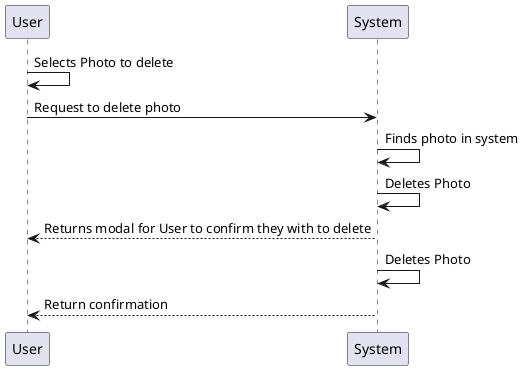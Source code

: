 @startuml
User -> User: Selects Photo to delete
User -> System: Request to delete photo
System -> System: Finds photo in system
System -> System: Deletes Photo
System --> User: Returns modal for User to confirm they with to delete
System -> System: Deletes Photo
System --> User: Return confirmation

@enduml

